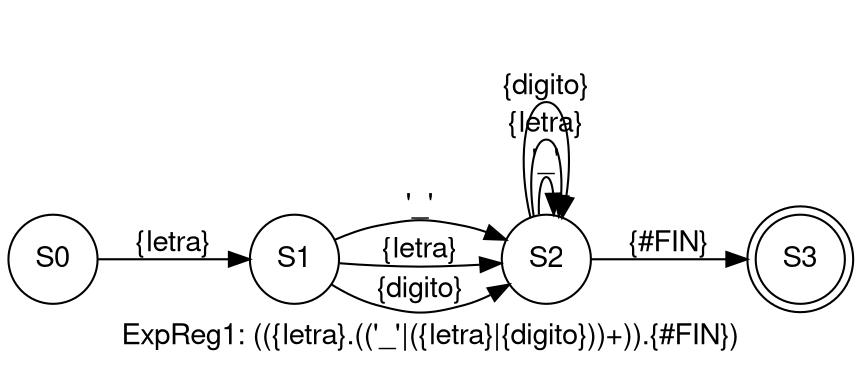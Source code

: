digraph finite_state_machine {
	fontname="Helvetica,Arial,sans-serif"
       label="ExpReg1: (({letra}.(('_'|({letra}|{digito}))+)).{#FIN})"	node [fontname="Helvetica,Arial,sans-serif"]
	edge [fontname="Helvetica,Arial,sans-serif"]
	rankdir=LR;
	size="8,5";
       node [shape = doublecircle]; S3;
	node [shape = circle];S0 -> S1 [label = "{letra}"];
S1 -> S2 [label = "'_'"];
S1 -> S2 [label = "{letra}"];
S1 -> S2 [label = "{digito}"];
S2 -> S2 [label = "'_'"];
S2 -> S2 [label = "{letra}"];
S2 -> S2 [label = "{digito}"];
S2 -> S3 [label = "{#FIN}"];
}
